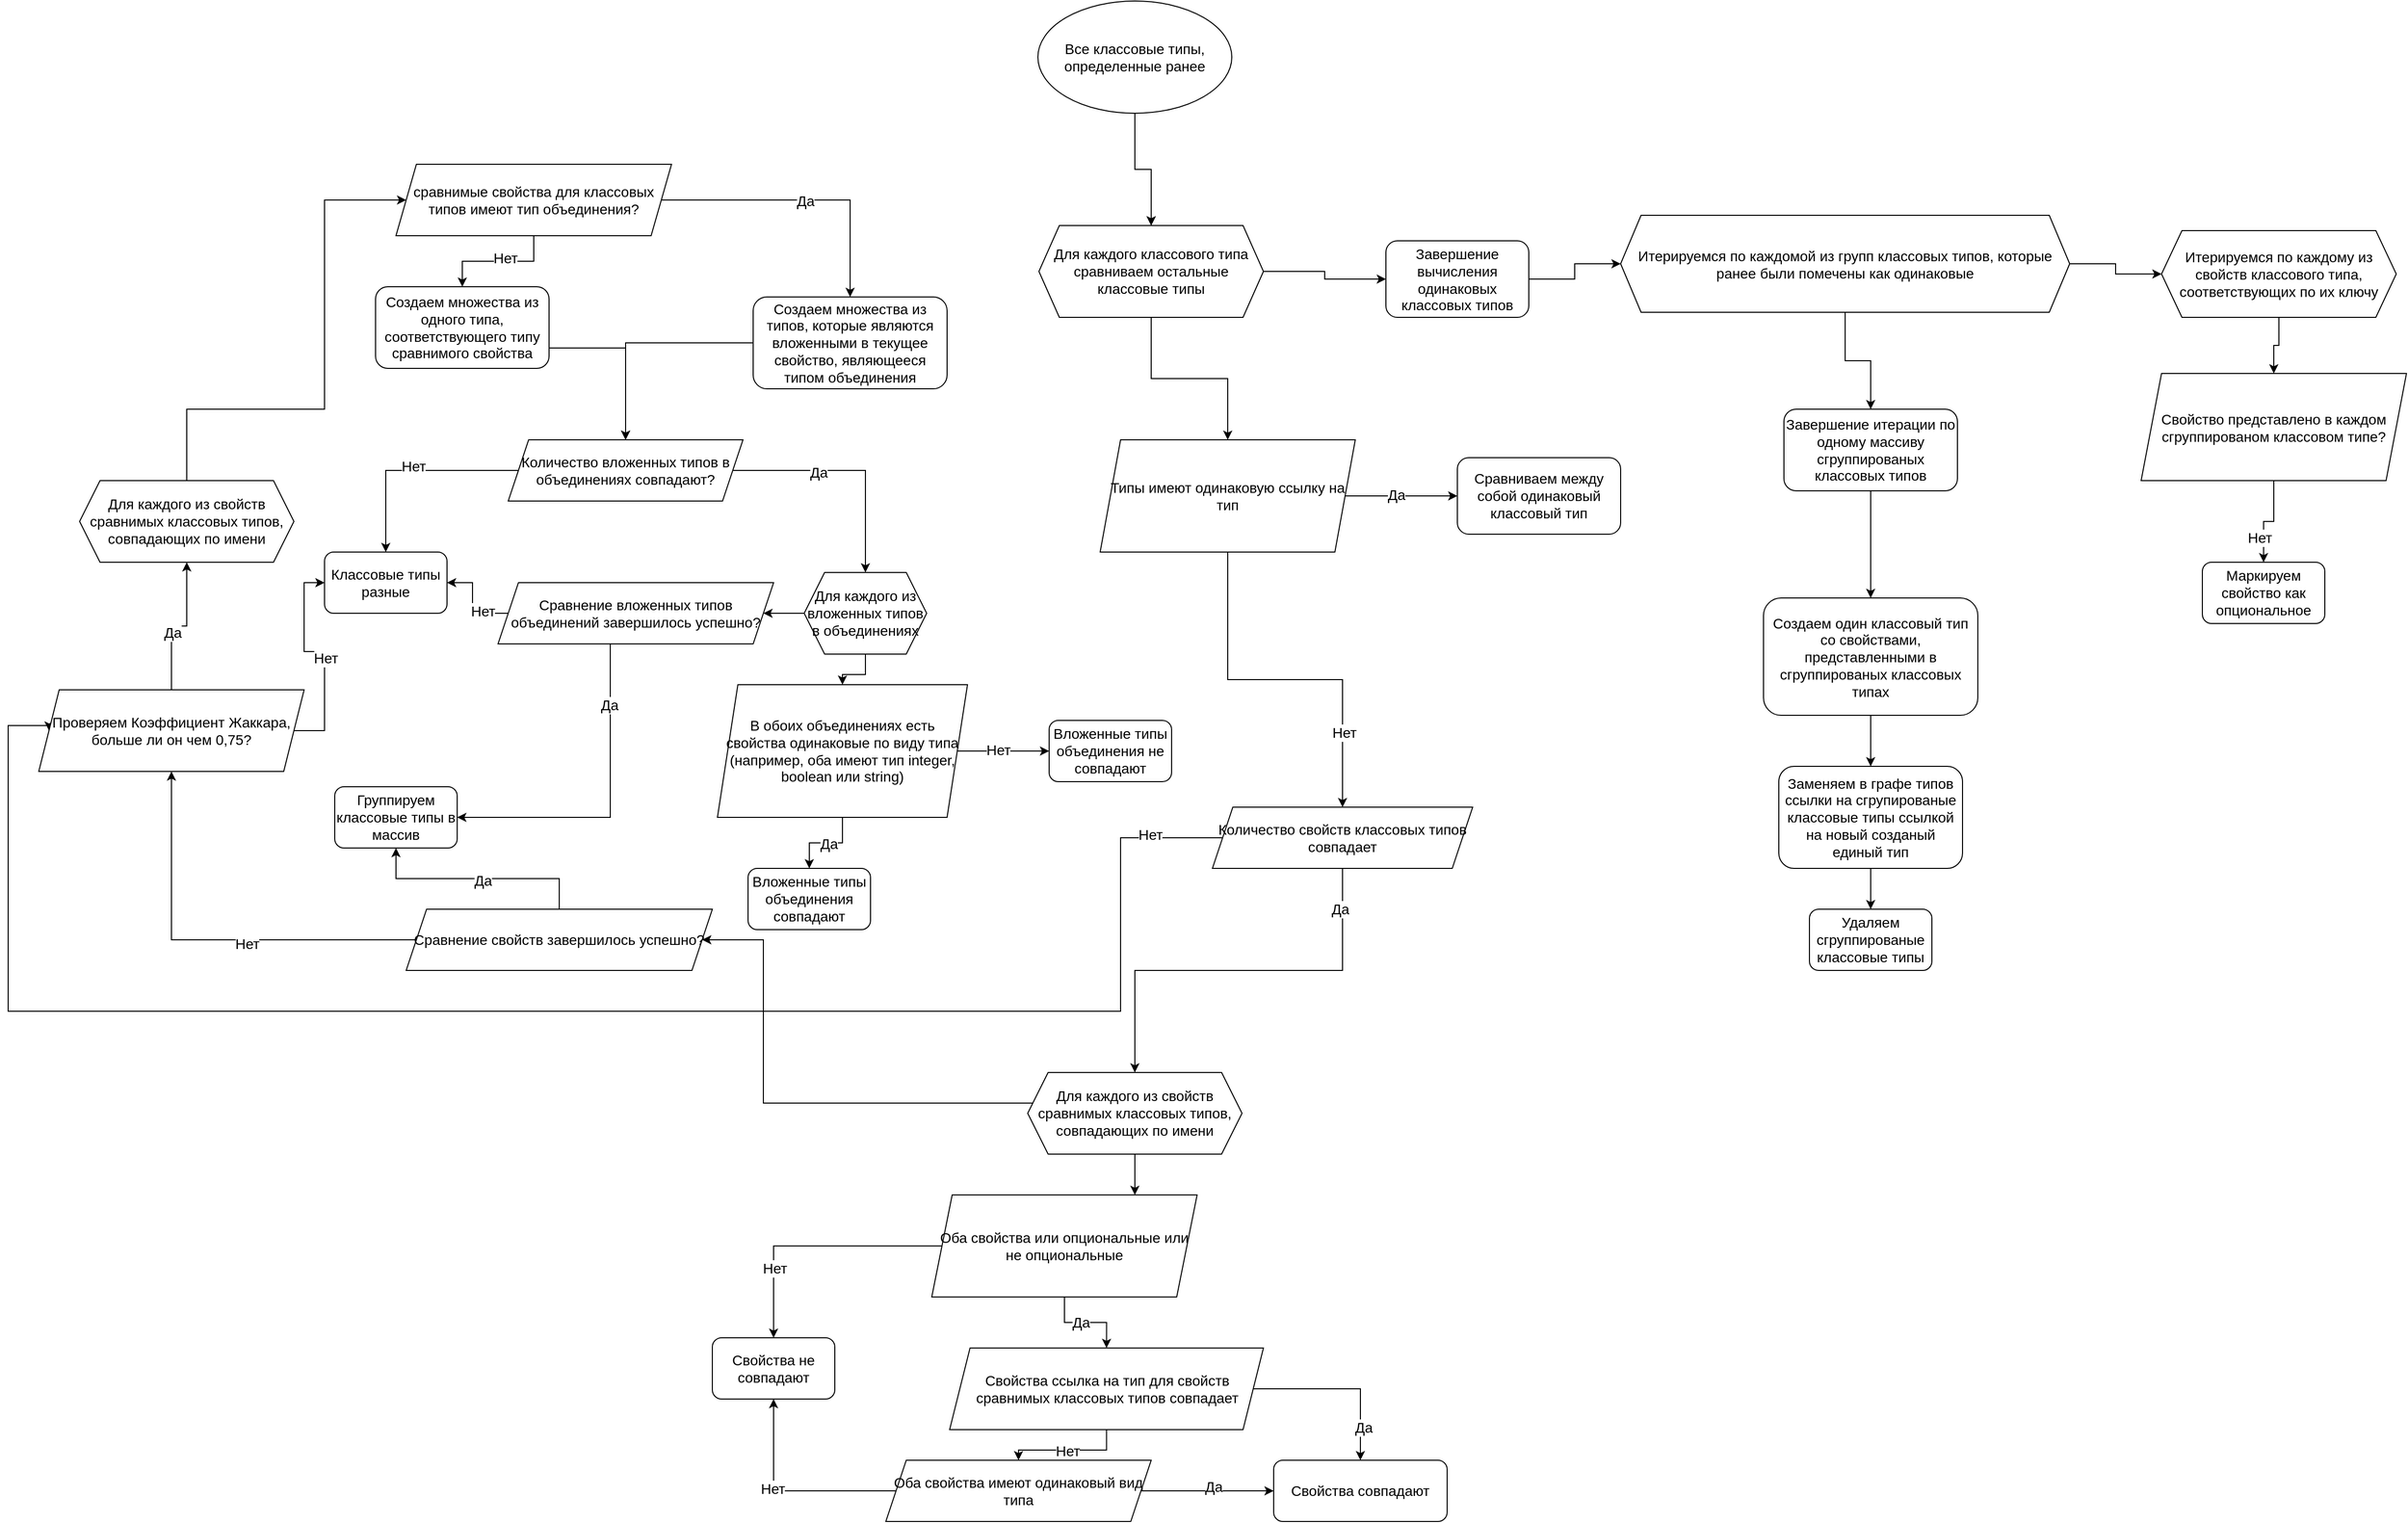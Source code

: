 <mxfile version="24.4.0" type="github">
  <diagram name="Page-1" id="MgCs5yewINOYIL8VQgKL">
    <mxGraphModel dx="4316" dy="2958" grid="1" gridSize="10" guides="1" tooltips="1" connect="1" arrows="1" fold="1" page="1" pageScale="1" pageWidth="827" pageHeight="1169" math="0" shadow="0">
      <root>
        <mxCell id="0" />
        <mxCell id="1" parent="0" />
        <mxCell id="YhSXKYytjkp0TWgyKWoK-4" style="edgeStyle=orthogonalEdgeStyle;rounded=0;orthogonalLoop=1;jettySize=auto;html=1;entryX=0.5;entryY=0;entryDx=0;entryDy=0;fontSize=14;" edge="1" parent="1" source="YhSXKYytjkp0TWgyKWoK-12" target="YhSXKYytjkp0TWgyKWoK-3">
          <mxGeometry relative="1" as="geometry" />
        </mxCell>
        <mxCell id="YhSXKYytjkp0TWgyKWoK-13" style="edgeStyle=orthogonalEdgeStyle;rounded=0;orthogonalLoop=1;jettySize=auto;html=1;entryX=0.5;entryY=0;entryDx=0;entryDy=0;fontSize=14;" edge="1" parent="1" source="YhSXKYytjkp0TWgyKWoK-2" target="YhSXKYytjkp0TWgyKWoK-12">
          <mxGeometry relative="1" as="geometry" />
        </mxCell>
        <mxCell id="YhSXKYytjkp0TWgyKWoK-2" value="Все классовые типы, определенные ранее" style="ellipse;whiteSpace=wrap;html=1;fontSize=14;" vertex="1" parent="1">
          <mxGeometry x="319" y="-390" width="190" height="110" as="geometry" />
        </mxCell>
        <mxCell id="YhSXKYytjkp0TWgyKWoK-6" style="edgeStyle=orthogonalEdgeStyle;rounded=0;orthogonalLoop=1;jettySize=auto;html=1;entryX=0.5;entryY=0;entryDx=0;entryDy=0;fontSize=14;" edge="1" parent="1" source="YhSXKYytjkp0TWgyKWoK-3" target="YhSXKYytjkp0TWgyKWoK-9">
          <mxGeometry relative="1" as="geometry">
            <mxPoint x="450" y="430" as="targetPoint" />
          </mxGeometry>
        </mxCell>
        <mxCell id="YhSXKYytjkp0TWgyKWoK-7" value="Нет" style="edgeLabel;html=1;align=center;verticalAlign=middle;resizable=0;points=[];fontSize=14;" vertex="1" connectable="0" parent="YhSXKYytjkp0TWgyKWoK-6">
          <mxGeometry x="0.598" y="1" relative="1" as="geometry">
            <mxPoint as="offset" />
          </mxGeometry>
        </mxCell>
        <mxCell id="YhSXKYytjkp0TWgyKWoK-102" style="edgeStyle=orthogonalEdgeStyle;rounded=0;orthogonalLoop=1;jettySize=auto;html=1;entryX=0;entryY=0.5;entryDx=0;entryDy=0;fontSize=14;" edge="1" parent="1" source="YhSXKYytjkp0TWgyKWoK-3" target="YhSXKYytjkp0TWgyKWoK-103">
          <mxGeometry relative="1" as="geometry">
            <mxPoint x="750.0" y="95" as="targetPoint" />
          </mxGeometry>
        </mxCell>
        <mxCell id="YhSXKYytjkp0TWgyKWoK-104" value="Да" style="edgeLabel;html=1;align=center;verticalAlign=middle;resizable=0;points=[];fontSize=14;" vertex="1" connectable="0" parent="YhSXKYytjkp0TWgyKWoK-102">
          <mxGeometry x="-0.179" y="1" relative="1" as="geometry">
            <mxPoint x="5" as="offset" />
          </mxGeometry>
        </mxCell>
        <mxCell id="YhSXKYytjkp0TWgyKWoK-3" value="Типы имеют одинаковую ссылку на тип" style="shape=parallelogram;perimeter=parallelogramPerimeter;whiteSpace=wrap;html=1;fixedSize=1;fontSize=14;" vertex="1" parent="1">
          <mxGeometry x="380" y="40" width="250" height="110" as="geometry" />
        </mxCell>
        <mxCell id="YhSXKYytjkp0TWgyKWoK-15" style="edgeStyle=orthogonalEdgeStyle;rounded=0;orthogonalLoop=1;jettySize=auto;html=1;entryX=0.5;entryY=0;entryDx=0;entryDy=0;fontSize=14;" edge="1" parent="1" source="YhSXKYytjkp0TWgyKWoK-9" target="YhSXKYytjkp0TWgyKWoK-19">
          <mxGeometry relative="1" as="geometry">
            <mxPoint x="370" y="640" as="targetPoint" />
          </mxGeometry>
        </mxCell>
        <mxCell id="YhSXKYytjkp0TWgyKWoK-106" style="edgeStyle=orthogonalEdgeStyle;rounded=0;orthogonalLoop=1;jettySize=auto;html=1;entryX=0;entryY=0.5;entryDx=0;entryDy=0;fontSize=14;" edge="1" parent="1" source="YhSXKYytjkp0TWgyKWoK-9" target="YhSXKYytjkp0TWgyKWoK-47">
          <mxGeometry relative="1" as="geometry">
            <Array as="points">
              <mxPoint x="400" y="430" />
              <mxPoint x="400" y="600" />
              <mxPoint x="-690" y="600" />
              <mxPoint x="-690" y="320" />
            </Array>
          </mxGeometry>
        </mxCell>
        <mxCell id="YhSXKYytjkp0TWgyKWoK-107" value="Нет" style="edgeLabel;html=1;align=center;verticalAlign=middle;resizable=0;points=[];fontSize=14;" vertex="1" connectable="0" parent="YhSXKYytjkp0TWgyKWoK-106">
          <mxGeometry x="-0.917" y="-3" relative="1" as="geometry">
            <mxPoint x="-1" as="offset" />
          </mxGeometry>
        </mxCell>
        <mxCell id="YhSXKYytjkp0TWgyKWoK-9" value="Количество свойств классовых типов совпадает" style="shape=parallelogram;perimeter=parallelogramPerimeter;whiteSpace=wrap;html=1;fixedSize=1;fontSize=14;" vertex="1" parent="1">
          <mxGeometry x="490" y="400" width="255" height="60" as="geometry" />
        </mxCell>
        <mxCell id="YhSXKYytjkp0TWgyKWoK-14" value="" style="edgeStyle=orthogonalEdgeStyle;rounded=0;orthogonalLoop=1;jettySize=auto;html=1;entryX=0.5;entryY=0;entryDx=0;entryDy=0;fontSize=14;" edge="1" parent="1" source="YhSXKYytjkp0TWgyKWoK-2" target="YhSXKYytjkp0TWgyKWoK-12">
          <mxGeometry relative="1" as="geometry">
            <mxPoint x="425" y="-240" as="sourcePoint" />
            <mxPoint x="335" y="170" as="targetPoint" />
          </mxGeometry>
        </mxCell>
        <mxCell id="YhSXKYytjkp0TWgyKWoK-112" style="edgeStyle=orthogonalEdgeStyle;rounded=0;orthogonalLoop=1;jettySize=auto;html=1;entryX=0;entryY=0.5;entryDx=0;entryDy=0;fontSize=14;" edge="1" parent="1" source="YhSXKYytjkp0TWgyKWoK-12" target="YhSXKYytjkp0TWgyKWoK-113">
          <mxGeometry relative="1" as="geometry">
            <mxPoint x="680.0" y="-125" as="targetPoint" />
          </mxGeometry>
        </mxCell>
        <mxCell id="YhSXKYytjkp0TWgyKWoK-12" value="Для каждого классового типа сравниваем остальные классовые типы" style="shape=hexagon;perimeter=hexagonPerimeter2;whiteSpace=wrap;html=1;fixedSize=1;fontSize=14;" vertex="1" parent="1">
          <mxGeometry x="320" y="-170" width="220" height="90" as="geometry" />
        </mxCell>
        <mxCell id="YhSXKYytjkp0TWgyKWoK-21" style="edgeStyle=orthogonalEdgeStyle;rounded=0;orthogonalLoop=1;jettySize=auto;html=1;fontSize=14;" edge="1" parent="1" source="YhSXKYytjkp0TWgyKWoK-19" target="YhSXKYytjkp0TWgyKWoK-20">
          <mxGeometry relative="1" as="geometry">
            <Array as="points">
              <mxPoint x="410" y="690" />
            </Array>
          </mxGeometry>
        </mxCell>
        <mxCell id="YhSXKYytjkp0TWgyKWoK-93" style="edgeStyle=orthogonalEdgeStyle;rounded=0;orthogonalLoop=1;jettySize=auto;html=1;entryX=1;entryY=0.5;entryDx=0;entryDy=0;fontSize=14;" edge="1" parent="1" source="YhSXKYytjkp0TWgyKWoK-19" target="YhSXKYytjkp0TWgyKWoK-41">
          <mxGeometry relative="1" as="geometry">
            <Array as="points">
              <mxPoint x="50" y="690" />
              <mxPoint x="50" y="530" />
            </Array>
          </mxGeometry>
        </mxCell>
        <mxCell id="YhSXKYytjkp0TWgyKWoK-19" value="Для каждого из свойств сравнимых классовых типов, совпадающих по имени" style="shape=hexagon;perimeter=hexagonPerimeter2;whiteSpace=wrap;html=1;fixedSize=1;fontSize=14;" vertex="1" parent="1">
          <mxGeometry x="309" y="660" width="210" height="80" as="geometry" />
        </mxCell>
        <mxCell id="YhSXKYytjkp0TWgyKWoK-22" style="edgeStyle=orthogonalEdgeStyle;rounded=0;orthogonalLoop=1;jettySize=auto;html=1;entryX=0.5;entryY=0;entryDx=0;entryDy=0;fontSize=14;" edge="1" parent="1" source="YhSXKYytjkp0TWgyKWoK-20" target="YhSXKYytjkp0TWgyKWoK-24">
          <mxGeometry relative="1" as="geometry">
            <mxPoint x="345" y="970" as="targetPoint" />
          </mxGeometry>
        </mxCell>
        <mxCell id="YhSXKYytjkp0TWgyKWoK-38" value="Да" style="edgeLabel;html=1;align=center;verticalAlign=middle;resizable=0;points=[];fontSize=14;" vertex="1" connectable="0" parent="YhSXKYytjkp0TWgyKWoK-22">
          <mxGeometry x="-0.107" relative="1" as="geometry">
            <mxPoint as="offset" />
          </mxGeometry>
        </mxCell>
        <mxCell id="YhSXKYytjkp0TWgyKWoK-36" style="edgeStyle=orthogonalEdgeStyle;rounded=0;orthogonalLoop=1;jettySize=auto;html=1;fontSize=14;" edge="1" parent="1" source="YhSXKYytjkp0TWgyKWoK-20" target="YhSXKYytjkp0TWgyKWoK-33">
          <mxGeometry relative="1" as="geometry" />
        </mxCell>
        <mxCell id="YhSXKYytjkp0TWgyKWoK-37" value="Нет" style="edgeLabel;html=1;align=center;verticalAlign=middle;resizable=0;points=[];fontSize=14;" vertex="1" connectable="0" parent="YhSXKYytjkp0TWgyKWoK-36">
          <mxGeometry x="0.464" y="1" relative="1" as="geometry">
            <mxPoint as="offset" />
          </mxGeometry>
        </mxCell>
        <mxCell id="YhSXKYytjkp0TWgyKWoK-20" value="Оба свойства или опциональные или не опциональные" style="shape=parallelogram;perimeter=parallelogramPerimeter;whiteSpace=wrap;html=1;fixedSize=1;fontSize=14;" vertex="1" parent="1">
          <mxGeometry x="215" y="780" width="260" height="100" as="geometry" />
        </mxCell>
        <mxCell id="YhSXKYytjkp0TWgyKWoK-26" style="edgeStyle=orthogonalEdgeStyle;rounded=0;orthogonalLoop=1;jettySize=auto;html=1;entryX=0.5;entryY=0;entryDx=0;entryDy=0;fontSize=14;" edge="1" parent="1" source="YhSXKYytjkp0TWgyKWoK-24" target="YhSXKYytjkp0TWgyKWoK-25">
          <mxGeometry relative="1" as="geometry" />
        </mxCell>
        <mxCell id="YhSXKYytjkp0TWgyKWoK-27" value="Нет" style="edgeLabel;html=1;align=center;verticalAlign=middle;resizable=0;points=[];fontSize=14;" vertex="1" connectable="0" parent="YhSXKYytjkp0TWgyKWoK-26">
          <mxGeometry x="0.009" y="1" relative="1" as="geometry">
            <mxPoint as="offset" />
          </mxGeometry>
        </mxCell>
        <mxCell id="YhSXKYytjkp0TWgyKWoK-28" style="edgeStyle=orthogonalEdgeStyle;rounded=0;orthogonalLoop=1;jettySize=auto;html=1;fontSize=14;" edge="1" parent="1" source="YhSXKYytjkp0TWgyKWoK-24" target="YhSXKYytjkp0TWgyKWoK-30">
          <mxGeometry relative="1" as="geometry">
            <mxPoint x="610" y="1030" as="targetPoint" />
          </mxGeometry>
        </mxCell>
        <mxCell id="YhSXKYytjkp0TWgyKWoK-29" value="Да" style="edgeLabel;html=1;align=center;verticalAlign=middle;resizable=0;points=[];fontSize=14;" vertex="1" connectable="0" parent="YhSXKYytjkp0TWgyKWoK-28">
          <mxGeometry x="0.626" y="3" relative="1" as="geometry">
            <mxPoint as="offset" />
          </mxGeometry>
        </mxCell>
        <mxCell id="YhSXKYytjkp0TWgyKWoK-24" value="Свойства ссылка на тип для свойств сравнимых классовых типов совпадает" style="shape=parallelogram;perimeter=parallelogramPerimeter;whiteSpace=wrap;html=1;fixedSize=1;fontSize=14;" vertex="1" parent="1">
          <mxGeometry x="232.5" y="930" width="307.5" height="80" as="geometry" />
        </mxCell>
        <mxCell id="YhSXKYytjkp0TWgyKWoK-31" style="edgeStyle=orthogonalEdgeStyle;rounded=0;orthogonalLoop=1;jettySize=auto;html=1;entryX=0;entryY=0.5;entryDx=0;entryDy=0;fontSize=14;" edge="1" parent="1" source="YhSXKYytjkp0TWgyKWoK-25" target="YhSXKYytjkp0TWgyKWoK-30">
          <mxGeometry relative="1" as="geometry" />
        </mxCell>
        <mxCell id="YhSXKYytjkp0TWgyKWoK-32" value="Да" style="edgeLabel;html=1;align=center;verticalAlign=middle;resizable=0;points=[];fontSize=14;" vertex="1" connectable="0" parent="YhSXKYytjkp0TWgyKWoK-31">
          <mxGeometry x="0.092" y="4" relative="1" as="geometry">
            <mxPoint as="offset" />
          </mxGeometry>
        </mxCell>
        <mxCell id="YhSXKYytjkp0TWgyKWoK-34" style="edgeStyle=orthogonalEdgeStyle;rounded=0;orthogonalLoop=1;jettySize=auto;html=1;fontSize=14;" edge="1" parent="1" source="YhSXKYytjkp0TWgyKWoK-25" target="YhSXKYytjkp0TWgyKWoK-33">
          <mxGeometry relative="1" as="geometry" />
        </mxCell>
        <mxCell id="YhSXKYytjkp0TWgyKWoK-35" value="Нет" style="edgeLabel;html=1;align=center;verticalAlign=middle;resizable=0;points=[];fontSize=14;" vertex="1" connectable="0" parent="YhSXKYytjkp0TWgyKWoK-34">
          <mxGeometry x="0.164" y="1" relative="1" as="geometry">
            <mxPoint as="offset" />
          </mxGeometry>
        </mxCell>
        <mxCell id="YhSXKYytjkp0TWgyKWoK-25" value="Оба свойства имеют одинаковый вид типа" style="shape=parallelogram;perimeter=parallelogramPerimeter;whiteSpace=wrap;html=1;fixedSize=1;fontSize=14;" vertex="1" parent="1">
          <mxGeometry x="170" y="1040" width="260" height="60" as="geometry" />
        </mxCell>
        <mxCell id="YhSXKYytjkp0TWgyKWoK-30" value="Свойства совпадают" style="rounded=1;whiteSpace=wrap;html=1;fontSize=14;" vertex="1" parent="1">
          <mxGeometry x="550" y="1040" width="170" height="60" as="geometry" />
        </mxCell>
        <mxCell id="YhSXKYytjkp0TWgyKWoK-33" value="Свойства не совпадают" style="rounded=1;whiteSpace=wrap;html=1;fontSize=14;" vertex="1" parent="1">
          <mxGeometry y="920" width="120" height="60" as="geometry" />
        </mxCell>
        <mxCell id="YhSXKYytjkp0TWgyKWoK-43" style="edgeStyle=orthogonalEdgeStyle;rounded=0;orthogonalLoop=1;jettySize=auto;html=1;fontSize=14;" edge="1" parent="1" source="YhSXKYytjkp0TWgyKWoK-41" target="YhSXKYytjkp0TWgyKWoK-42">
          <mxGeometry relative="1" as="geometry" />
        </mxCell>
        <mxCell id="YhSXKYytjkp0TWgyKWoK-44" value="Да" style="edgeLabel;html=1;align=center;verticalAlign=middle;resizable=0;points=[];fontSize=14;" vertex="1" connectable="0" parent="YhSXKYytjkp0TWgyKWoK-43">
          <mxGeometry x="-0.043" y="2" relative="1" as="geometry">
            <mxPoint as="offset" />
          </mxGeometry>
        </mxCell>
        <mxCell id="YhSXKYytjkp0TWgyKWoK-45" style="edgeStyle=orthogonalEdgeStyle;rounded=0;orthogonalLoop=1;jettySize=auto;html=1;entryX=0.5;entryY=1;entryDx=0;entryDy=0;fontSize=14;" edge="1" parent="1" source="YhSXKYytjkp0TWgyKWoK-41" target="YhSXKYytjkp0TWgyKWoK-47">
          <mxGeometry relative="1" as="geometry">
            <mxPoint x="40" y="360" as="targetPoint" />
          </mxGeometry>
        </mxCell>
        <mxCell id="YhSXKYytjkp0TWgyKWoK-46" value="Нет" style="edgeLabel;html=1;align=center;verticalAlign=middle;resizable=0;points=[];fontSize=14;" vertex="1" connectable="0" parent="YhSXKYytjkp0TWgyKWoK-45">
          <mxGeometry x="-0.18" y="3" relative="1" as="geometry">
            <mxPoint y="1" as="offset" />
          </mxGeometry>
        </mxCell>
        <mxCell id="YhSXKYytjkp0TWgyKWoK-41" value="Сравнение свойств завершилось успешно?" style="shape=parallelogram;perimeter=parallelogramPerimeter;whiteSpace=wrap;html=1;fixedSize=1;fontSize=14;" vertex="1" parent="1">
          <mxGeometry x="-300" y="500" width="300" height="60" as="geometry" />
        </mxCell>
        <mxCell id="YhSXKYytjkp0TWgyKWoK-42" value="Группируем классовые типы в массив" style="rounded=1;whiteSpace=wrap;html=1;fontSize=14;" vertex="1" parent="1">
          <mxGeometry x="-370" y="380" width="120" height="60" as="geometry" />
        </mxCell>
        <mxCell id="YhSXKYytjkp0TWgyKWoK-52" style="edgeStyle=orthogonalEdgeStyle;rounded=0;orthogonalLoop=1;jettySize=auto;html=1;entryX=0.5;entryY=1;entryDx=0;entryDy=0;fontSize=14;" edge="1" parent="1" source="YhSXKYytjkp0TWgyKWoK-47" target="YhSXKYytjkp0TWgyKWoK-56">
          <mxGeometry relative="1" as="geometry">
            <mxPoint x="40" y="140" as="targetPoint" />
          </mxGeometry>
        </mxCell>
        <mxCell id="YhSXKYytjkp0TWgyKWoK-111" value="Да" style="edgeLabel;html=1;align=center;verticalAlign=middle;resizable=0;points=[];fontSize=14;" vertex="1" connectable="0" parent="YhSXKYytjkp0TWgyKWoK-52">
          <mxGeometry x="-0.195" relative="1" as="geometry">
            <mxPoint x="1" as="offset" />
          </mxGeometry>
        </mxCell>
        <mxCell id="YhSXKYytjkp0TWgyKWoK-86" style="edgeStyle=orthogonalEdgeStyle;rounded=0;orthogonalLoop=1;jettySize=auto;html=1;entryX=0;entryY=0.5;entryDx=0;entryDy=0;fontSize=14;" edge="1" parent="1" source="YhSXKYytjkp0TWgyKWoK-47" target="YhSXKYytjkp0TWgyKWoK-50">
          <mxGeometry relative="1" as="geometry" />
        </mxCell>
        <mxCell id="YhSXKYytjkp0TWgyKWoK-87" value="Нет" style="edgeLabel;html=1;align=center;verticalAlign=middle;resizable=0;points=[];fontSize=14;" vertex="1" connectable="0" parent="YhSXKYytjkp0TWgyKWoK-86">
          <mxGeometry x="-0.061" y="-1" relative="1" as="geometry">
            <mxPoint as="offset" />
          </mxGeometry>
        </mxCell>
        <mxCell id="YhSXKYytjkp0TWgyKWoK-47" value="Проверяем Коэффициент Жаккара, больше ли он чем 0,75?" style="shape=parallelogram;perimeter=parallelogramPerimeter;whiteSpace=wrap;html=1;fixedSize=1;fontSize=14;" vertex="1" parent="1">
          <mxGeometry x="-660" y="285" width="260" height="80" as="geometry" />
        </mxCell>
        <mxCell id="YhSXKYytjkp0TWgyKWoK-50" value="Классовые типы разные" style="rounded=1;whiteSpace=wrap;html=1;fontSize=14;" vertex="1" parent="1">
          <mxGeometry x="-380" y="150" width="120" height="60" as="geometry" />
        </mxCell>
        <mxCell id="YhSXKYytjkp0TWgyKWoK-68" style="edgeStyle=orthogonalEdgeStyle;rounded=0;orthogonalLoop=1;jettySize=auto;html=1;entryX=0;entryY=0.5;entryDx=0;entryDy=0;fontSize=14;" edge="1" parent="1" source="YhSXKYytjkp0TWgyKWoK-56" target="YhSXKYytjkp0TWgyKWoK-61">
          <mxGeometry relative="1" as="geometry">
            <Array as="points">
              <mxPoint x="-380" y="10" />
            </Array>
          </mxGeometry>
        </mxCell>
        <mxCell id="YhSXKYytjkp0TWgyKWoK-56" value="Для каждого из свойств сравнимых классовых типов, совпадающих по имени" style="shape=hexagon;perimeter=hexagonPerimeter2;whiteSpace=wrap;html=1;fixedSize=1;fontSize=14;" vertex="1" parent="1">
          <mxGeometry x="-620" y="80" width="210" height="80" as="geometry" />
        </mxCell>
        <mxCell id="YhSXKYytjkp0TWgyKWoK-69" style="edgeStyle=orthogonalEdgeStyle;rounded=0;orthogonalLoop=1;jettySize=auto;html=1;entryX=0.5;entryY=0;entryDx=0;entryDy=0;fontSize=14;" edge="1" parent="1" source="YhSXKYytjkp0TWgyKWoK-58" target="YhSXKYytjkp0TWgyKWoK-70">
          <mxGeometry relative="1" as="geometry">
            <mxPoint x="105" y="200" as="targetPoint" />
          </mxGeometry>
        </mxCell>
        <mxCell id="YhSXKYytjkp0TWgyKWoK-58" value="Создаем множества из типов, которые являются вложенными в текущее свойство, являющееся типом объединения" style="rounded=1;whiteSpace=wrap;html=1;fontSize=14;" vertex="1" parent="1">
          <mxGeometry x="40" y="-100" width="190" height="90" as="geometry" />
        </mxCell>
        <mxCell id="YhSXKYytjkp0TWgyKWoK-63" style="edgeStyle=orthogonalEdgeStyle;rounded=0;orthogonalLoop=1;jettySize=auto;html=1;entryX=0.5;entryY=0;entryDx=0;entryDy=0;fontSize=14;" edge="1" parent="1" source="YhSXKYytjkp0TWgyKWoK-61" target="YhSXKYytjkp0TWgyKWoK-58">
          <mxGeometry relative="1" as="geometry" />
        </mxCell>
        <mxCell id="YhSXKYytjkp0TWgyKWoK-64" value="Да" style="edgeLabel;html=1;align=center;verticalAlign=middle;resizable=0;points=[];fontSize=14;" vertex="1" connectable="0" parent="YhSXKYytjkp0TWgyKWoK-63">
          <mxGeometry x="0.004" y="-1" relative="1" as="geometry">
            <mxPoint as="offset" />
          </mxGeometry>
        </mxCell>
        <mxCell id="YhSXKYytjkp0TWgyKWoK-99" style="edgeStyle=orthogonalEdgeStyle;rounded=0;orthogonalLoop=1;jettySize=auto;html=1;entryX=0.5;entryY=0;entryDx=0;entryDy=0;fontSize=14;" edge="1" parent="1" source="YhSXKYytjkp0TWgyKWoK-61" target="YhSXKYytjkp0TWgyKWoK-98">
          <mxGeometry relative="1" as="geometry" />
        </mxCell>
        <mxCell id="YhSXKYytjkp0TWgyKWoK-100" value="Нет" style="edgeLabel;html=1;align=center;verticalAlign=middle;resizable=0;points=[];fontSize=14;" vertex="1" connectable="0" parent="YhSXKYytjkp0TWgyKWoK-99">
          <mxGeometry x="-0.111" y="-3" relative="1" as="geometry">
            <mxPoint as="offset" />
          </mxGeometry>
        </mxCell>
        <mxCell id="YhSXKYytjkp0TWgyKWoK-61" value="сравнимые свойства для классовых типов имеют тип объединения?" style="shape=parallelogram;perimeter=parallelogramPerimeter;whiteSpace=wrap;html=1;fixedSize=1;fontSize=14;" vertex="1" parent="1">
          <mxGeometry x="-310" y="-230" width="270" height="70" as="geometry" />
        </mxCell>
        <mxCell id="YhSXKYytjkp0TWgyKWoK-72" style="edgeStyle=orthogonalEdgeStyle;rounded=0;orthogonalLoop=1;jettySize=auto;html=1;entryX=0.5;entryY=0;entryDx=0;entryDy=0;fontSize=14;" edge="1" parent="1" source="YhSXKYytjkp0TWgyKWoK-75" target="YhSXKYytjkp0TWgyKWoK-78">
          <mxGeometry relative="1" as="geometry">
            <mxPoint x="190" y="420" as="targetPoint" />
          </mxGeometry>
        </mxCell>
        <mxCell id="YhSXKYytjkp0TWgyKWoK-94" style="edgeStyle=orthogonalEdgeStyle;rounded=0;orthogonalLoop=1;jettySize=auto;html=1;entryX=0.5;entryY=0;entryDx=0;entryDy=0;fontSize=14;" edge="1" parent="1" source="YhSXKYytjkp0TWgyKWoK-70" target="YhSXKYytjkp0TWgyKWoK-50">
          <mxGeometry relative="1" as="geometry" />
        </mxCell>
        <mxCell id="YhSXKYytjkp0TWgyKWoK-95" value="Нет" style="edgeLabel;html=1;align=center;verticalAlign=middle;resizable=0;points=[];fontSize=14;" vertex="1" connectable="0" parent="YhSXKYytjkp0TWgyKWoK-94">
          <mxGeometry x="-0.021" y="-4" relative="1" as="geometry">
            <mxPoint as="offset" />
          </mxGeometry>
        </mxCell>
        <mxCell id="YhSXKYytjkp0TWgyKWoK-70" value="Количество вложенных типов в объединениях совпадают?" style="shape=parallelogram;perimeter=parallelogramPerimeter;whiteSpace=wrap;html=1;fixedSize=1;fontSize=14;" vertex="1" parent="1">
          <mxGeometry x="-200" y="40" width="230" height="60" as="geometry" />
        </mxCell>
        <mxCell id="YhSXKYytjkp0TWgyKWoK-76" value="" style="edgeStyle=orthogonalEdgeStyle;rounded=0;orthogonalLoop=1;jettySize=auto;html=1;entryX=0.5;entryY=0;entryDx=0;entryDy=0;fontSize=14;" edge="1" parent="1" source="YhSXKYytjkp0TWgyKWoK-70" target="YhSXKYytjkp0TWgyKWoK-75">
          <mxGeometry relative="1" as="geometry">
            <mxPoint x="185" y="460" as="targetPoint" />
            <mxPoint x="115" y="260" as="sourcePoint" />
          </mxGeometry>
        </mxCell>
        <mxCell id="YhSXKYytjkp0TWgyKWoK-77" value="Да" style="edgeLabel;html=1;align=center;verticalAlign=middle;resizable=0;points=[];fontSize=14;" vertex="1" connectable="0" parent="YhSXKYytjkp0TWgyKWoK-76">
          <mxGeometry x="-0.274" y="-2" relative="1" as="geometry">
            <mxPoint as="offset" />
          </mxGeometry>
        </mxCell>
        <mxCell id="YhSXKYytjkp0TWgyKWoK-84" style="edgeStyle=orthogonalEdgeStyle;rounded=0;orthogonalLoop=1;jettySize=auto;html=1;fontSize=14;" edge="1" parent="1" source="YhSXKYytjkp0TWgyKWoK-75" target="YhSXKYytjkp0TWgyKWoK-88">
          <mxGeometry relative="1" as="geometry">
            <mxPoint x="-60" y="210" as="targetPoint" />
          </mxGeometry>
        </mxCell>
        <mxCell id="YhSXKYytjkp0TWgyKWoK-75" value="Для каждого из вложенных типов в объединениях" style="shape=hexagon;perimeter=hexagonPerimeter2;whiteSpace=wrap;html=1;fixedSize=1;fontSize=14;" vertex="1" parent="1">
          <mxGeometry x="90" y="170" width="120" height="80" as="geometry" />
        </mxCell>
        <mxCell id="YhSXKYytjkp0TWgyKWoK-79" style="edgeStyle=orthogonalEdgeStyle;rounded=0;orthogonalLoop=1;jettySize=auto;html=1;entryX=0;entryY=0.5;entryDx=0;entryDy=0;fontSize=14;" edge="1" parent="1" source="YhSXKYytjkp0TWgyKWoK-78" target="YhSXKYytjkp0TWgyKWoK-81">
          <mxGeometry relative="1" as="geometry">
            <mxPoint x="260" y="335" as="targetPoint" />
          </mxGeometry>
        </mxCell>
        <mxCell id="YhSXKYytjkp0TWgyKWoK-80" value="Нет" style="edgeLabel;html=1;align=center;verticalAlign=middle;resizable=0;points=[];fontSize=14;" vertex="1" connectable="0" parent="YhSXKYytjkp0TWgyKWoK-79">
          <mxGeometry x="-0.197" y="1" relative="1" as="geometry">
            <mxPoint x="4" as="offset" />
          </mxGeometry>
        </mxCell>
        <mxCell id="YhSXKYytjkp0TWgyKWoK-82" style="edgeStyle=orthogonalEdgeStyle;rounded=0;orthogonalLoop=1;jettySize=auto;html=1;entryX=0.5;entryY=0;entryDx=0;entryDy=0;fontSize=14;" edge="1" parent="1" source="YhSXKYytjkp0TWgyKWoK-78" target="YhSXKYytjkp0TWgyKWoK-83">
          <mxGeometry relative="1" as="geometry">
            <mxPoint x="95" y="450" as="targetPoint" />
          </mxGeometry>
        </mxCell>
        <mxCell id="YhSXKYytjkp0TWgyKWoK-109" value="Да" style="edgeLabel;html=1;align=center;verticalAlign=middle;resizable=0;points=[];fontSize=14;" vertex="1" connectable="0" parent="YhSXKYytjkp0TWgyKWoK-82">
          <mxGeometry x="-0.049" relative="1" as="geometry">
            <mxPoint y="1" as="offset" />
          </mxGeometry>
        </mxCell>
        <mxCell id="YhSXKYytjkp0TWgyKWoK-78" value="В обоих объединениях есть свойства одинаковые по виду типа (например, оба имеют тип integer, boolean или string)" style="shape=parallelogram;perimeter=parallelogramPerimeter;whiteSpace=wrap;html=1;fixedSize=1;fontSize=14;" vertex="1" parent="1">
          <mxGeometry x="5" y="280" width="245" height="130" as="geometry" />
        </mxCell>
        <mxCell id="YhSXKYytjkp0TWgyKWoK-81" value="Вложенные типы объединения не совпадают" style="rounded=1;whiteSpace=wrap;html=1;fontSize=14;" vertex="1" parent="1">
          <mxGeometry x="330" y="315" width="120" height="60" as="geometry" />
        </mxCell>
        <mxCell id="YhSXKYytjkp0TWgyKWoK-83" value="Вложенные типы объединения совпадают" style="rounded=1;whiteSpace=wrap;html=1;fontSize=14;" vertex="1" parent="1">
          <mxGeometry x="35" y="460" width="120" height="60" as="geometry" />
        </mxCell>
        <mxCell id="YhSXKYytjkp0TWgyKWoK-89" style="edgeStyle=orthogonalEdgeStyle;rounded=0;orthogonalLoop=1;jettySize=auto;html=1;fontSize=14;" edge="1" parent="1" source="YhSXKYytjkp0TWgyKWoK-88" target="YhSXKYytjkp0TWgyKWoK-50">
          <mxGeometry relative="1" as="geometry" />
        </mxCell>
        <mxCell id="YhSXKYytjkp0TWgyKWoK-90" value="Нет" style="edgeLabel;html=1;align=center;verticalAlign=middle;resizable=0;points=[];fontSize=14;" vertex="1" connectable="0" parent="YhSXKYytjkp0TWgyKWoK-89">
          <mxGeometry x="-0.442" y="-2" relative="1" as="geometry">
            <mxPoint as="offset" />
          </mxGeometry>
        </mxCell>
        <mxCell id="YhSXKYytjkp0TWgyKWoK-91" style="edgeStyle=orthogonalEdgeStyle;rounded=0;orthogonalLoop=1;jettySize=auto;html=1;entryX=1;entryY=0.5;entryDx=0;entryDy=0;fontSize=14;" edge="1" parent="1" source="YhSXKYytjkp0TWgyKWoK-88" target="YhSXKYytjkp0TWgyKWoK-42">
          <mxGeometry relative="1" as="geometry">
            <Array as="points">
              <mxPoint x="-100" y="410" />
            </Array>
          </mxGeometry>
        </mxCell>
        <mxCell id="YhSXKYytjkp0TWgyKWoK-92" value="Да" style="edgeLabel;html=1;align=center;verticalAlign=middle;resizable=0;points=[];fontSize=14;" vertex="1" connectable="0" parent="YhSXKYytjkp0TWgyKWoK-91">
          <mxGeometry x="-0.627" y="-1" relative="1" as="geometry">
            <mxPoint as="offset" />
          </mxGeometry>
        </mxCell>
        <mxCell id="YhSXKYytjkp0TWgyKWoK-88" value="Сравнение вложенных типов объединений завершилось успешно?" style="shape=parallelogram;perimeter=parallelogramPerimeter;whiteSpace=wrap;html=1;fixedSize=1;fontSize=14;" vertex="1" parent="1">
          <mxGeometry x="-210" y="180" width="270" height="60" as="geometry" />
        </mxCell>
        <mxCell id="YhSXKYytjkp0TWgyKWoK-110" style="edgeStyle=orthogonalEdgeStyle;rounded=0;orthogonalLoop=1;jettySize=auto;html=1;entryX=0.5;entryY=0;entryDx=0;entryDy=0;fontSize=14;" edge="1" parent="1" source="YhSXKYytjkp0TWgyKWoK-98" target="YhSXKYytjkp0TWgyKWoK-70">
          <mxGeometry relative="1" as="geometry">
            <Array as="points">
              <mxPoint x="-85" y="-50" />
            </Array>
          </mxGeometry>
        </mxCell>
        <mxCell id="YhSXKYytjkp0TWgyKWoK-98" value="Создаем множества из одного типа, соответствующего типу сравнимого свойства" style="rounded=1;whiteSpace=wrap;html=1;fontSize=14;" vertex="1" parent="1">
          <mxGeometry x="-330" y="-110" width="170" height="80" as="geometry" />
        </mxCell>
        <mxCell id="YhSXKYytjkp0TWgyKWoK-103" value="Сравниваем между собой одинаковый классовый тип" style="rounded=1;whiteSpace=wrap;html=1;fontSize=14;" vertex="1" parent="1">
          <mxGeometry x="730" y="57.5" width="160" height="75" as="geometry" />
        </mxCell>
        <mxCell id="YhSXKYytjkp0TWgyKWoK-108" value="Да" style="edgeLabel;html=1;align=center;verticalAlign=middle;resizable=0;points=[];fontSize=14;" vertex="1" connectable="0" parent="1">
          <mxGeometry x="589.999" y="559.997" as="geometry">
            <mxPoint x="25" y="-60" as="offset" />
          </mxGeometry>
        </mxCell>
        <mxCell id="YhSXKYytjkp0TWgyKWoK-117" style="edgeStyle=orthogonalEdgeStyle;rounded=0;orthogonalLoop=1;jettySize=auto;html=1;entryX=0;entryY=0.5;entryDx=0;entryDy=0;fontSize=14;" edge="1" parent="1" source="YhSXKYytjkp0TWgyKWoK-113" target="YhSXKYytjkp0TWgyKWoK-116">
          <mxGeometry relative="1" as="geometry" />
        </mxCell>
        <mxCell id="YhSXKYytjkp0TWgyKWoK-113" value="Завершение вычисления одинаковых классовых типов" style="rounded=1;whiteSpace=wrap;html=1;fontSize=14;" vertex="1" parent="1">
          <mxGeometry x="660" y="-155" width="140" height="75" as="geometry" />
        </mxCell>
        <mxCell id="YhSXKYytjkp0TWgyKWoK-120" style="edgeStyle=orthogonalEdgeStyle;rounded=0;orthogonalLoop=1;jettySize=auto;html=1;fontSize=14;" edge="1" parent="1" source="YhSXKYytjkp0TWgyKWoK-116" target="YhSXKYytjkp0TWgyKWoK-118">
          <mxGeometry relative="1" as="geometry" />
        </mxCell>
        <mxCell id="YhSXKYytjkp0TWgyKWoK-129" style="edgeStyle=orthogonalEdgeStyle;rounded=0;orthogonalLoop=1;jettySize=auto;html=1;fontSize=14;" edge="1" parent="1" source="YhSXKYytjkp0TWgyKWoK-116" target="YhSXKYytjkp0TWgyKWoK-128">
          <mxGeometry relative="1" as="geometry" />
        </mxCell>
        <mxCell id="YhSXKYytjkp0TWgyKWoK-116" value="Итерируемся по каждомой из групп классовых типов, которые ранее были помечены как одинаковые" style="shape=hexagon;perimeter=hexagonPerimeter2;whiteSpace=wrap;html=1;fixedSize=1;size=20.0;fontSize=14;" vertex="1" parent="1">
          <mxGeometry x="890" y="-180" width="440" height="95" as="geometry" />
        </mxCell>
        <mxCell id="YhSXKYytjkp0TWgyKWoK-121" style="edgeStyle=orthogonalEdgeStyle;rounded=0;orthogonalLoop=1;jettySize=auto;html=1;fontSize=14;" edge="1" parent="1" source="YhSXKYytjkp0TWgyKWoK-118" target="YhSXKYytjkp0TWgyKWoK-119">
          <mxGeometry relative="1" as="geometry" />
        </mxCell>
        <mxCell id="YhSXKYytjkp0TWgyKWoK-118" value="Итерируемся по каждому из свойств классового типа, соответствующих по их ключу" style="shape=hexagon;perimeter=hexagonPerimeter2;whiteSpace=wrap;html=1;fixedSize=1;fontSize=14;" vertex="1" parent="1">
          <mxGeometry x="1420" y="-165" width="230" height="85" as="geometry" />
        </mxCell>
        <mxCell id="YhSXKYytjkp0TWgyKWoK-125" style="edgeStyle=orthogonalEdgeStyle;rounded=0;orthogonalLoop=1;jettySize=auto;html=1;fontSize=14;" edge="1" parent="1" source="YhSXKYytjkp0TWgyKWoK-119" target="YhSXKYytjkp0TWgyKWoK-127">
          <mxGeometry relative="1" as="geometry">
            <mxPoint x="1310" y="170" as="targetPoint" />
          </mxGeometry>
        </mxCell>
        <mxCell id="YhSXKYytjkp0TWgyKWoK-126" value="Нет" style="edgeLabel;html=1;align=center;verticalAlign=middle;resizable=0;points=[];fontSize=14;" vertex="1" connectable="0" parent="YhSXKYytjkp0TWgyKWoK-125">
          <mxGeometry x="0.472" y="-4" relative="1" as="geometry">
            <mxPoint as="offset" />
          </mxGeometry>
        </mxCell>
        <mxCell id="YhSXKYytjkp0TWgyKWoK-119" value="Свойство представлено в каждом сгруппированом классовом типе?" style="shape=parallelogram;perimeter=parallelogramPerimeter;whiteSpace=wrap;html=1;fixedSize=1;fontSize=14;" vertex="1" parent="1">
          <mxGeometry x="1400" y="-25" width="260" height="105" as="geometry" />
        </mxCell>
        <mxCell id="YhSXKYytjkp0TWgyKWoK-127" value="Маркируем свойство как опциональное" style="rounded=1;whiteSpace=wrap;html=1;fontSize=14;" vertex="1" parent="1">
          <mxGeometry x="1460" y="160" width="120" height="60" as="geometry" />
        </mxCell>
        <mxCell id="YhSXKYytjkp0TWgyKWoK-130" style="edgeStyle=orthogonalEdgeStyle;rounded=0;orthogonalLoop=1;jettySize=auto;html=1;entryX=0.5;entryY=0;entryDx=0;entryDy=0;fontSize=14;" edge="1" parent="1" source="YhSXKYytjkp0TWgyKWoK-128" target="YhSXKYytjkp0TWgyKWoK-131">
          <mxGeometry relative="1" as="geometry">
            <mxPoint x="1135" y="170" as="targetPoint" />
          </mxGeometry>
        </mxCell>
        <mxCell id="YhSXKYytjkp0TWgyKWoK-128" value="Завершение итерации по одному массиву сгруппированых классовых типов" style="rounded=1;whiteSpace=wrap;html=1;fontSize=14;" vertex="1" parent="1">
          <mxGeometry x="1050" y="10" width="170" height="80" as="geometry" />
        </mxCell>
        <mxCell id="YhSXKYytjkp0TWgyKWoK-132" style="edgeStyle=orthogonalEdgeStyle;rounded=0;orthogonalLoop=1;jettySize=auto;html=1;entryX=0.5;entryY=0;entryDx=0;entryDy=0;fontSize=14;" edge="1" parent="1" source="YhSXKYytjkp0TWgyKWoK-131" target="YhSXKYytjkp0TWgyKWoK-134">
          <mxGeometry relative="1" as="geometry">
            <mxPoint x="1135" y="410" as="targetPoint" />
          </mxGeometry>
        </mxCell>
        <mxCell id="YhSXKYytjkp0TWgyKWoK-131" value="Создаем один классовый тип со свойствами, представленными в сгруппированых классовых типах" style="rounded=1;whiteSpace=wrap;html=1;fontSize=14;" vertex="1" parent="1">
          <mxGeometry x="1030" y="195" width="210" height="115" as="geometry" />
        </mxCell>
        <mxCell id="YhSXKYytjkp0TWgyKWoK-136" style="edgeStyle=orthogonalEdgeStyle;rounded=0;orthogonalLoop=1;jettySize=auto;html=1;entryX=0.5;entryY=0;entryDx=0;entryDy=0;fontSize=14;" edge="1" parent="1" source="YhSXKYytjkp0TWgyKWoK-134" target="YhSXKYytjkp0TWgyKWoK-135">
          <mxGeometry relative="1" as="geometry" />
        </mxCell>
        <mxCell id="YhSXKYytjkp0TWgyKWoK-134" value="Заменяем в графе типов ссылки на сгрупированые классовые типы ссылкой на новый созданый единый тип" style="rounded=1;whiteSpace=wrap;html=1;fontSize=14;" vertex="1" parent="1">
          <mxGeometry x="1045" y="360" width="180" height="100" as="geometry" />
        </mxCell>
        <mxCell id="YhSXKYytjkp0TWgyKWoK-135" value="Удаляем сгруппированые классовые типы" style="rounded=1;whiteSpace=wrap;html=1;fontSize=14;" vertex="1" parent="1">
          <mxGeometry x="1075" y="500" width="120" height="60" as="geometry" />
        </mxCell>
      </root>
    </mxGraphModel>
  </diagram>
</mxfile>
